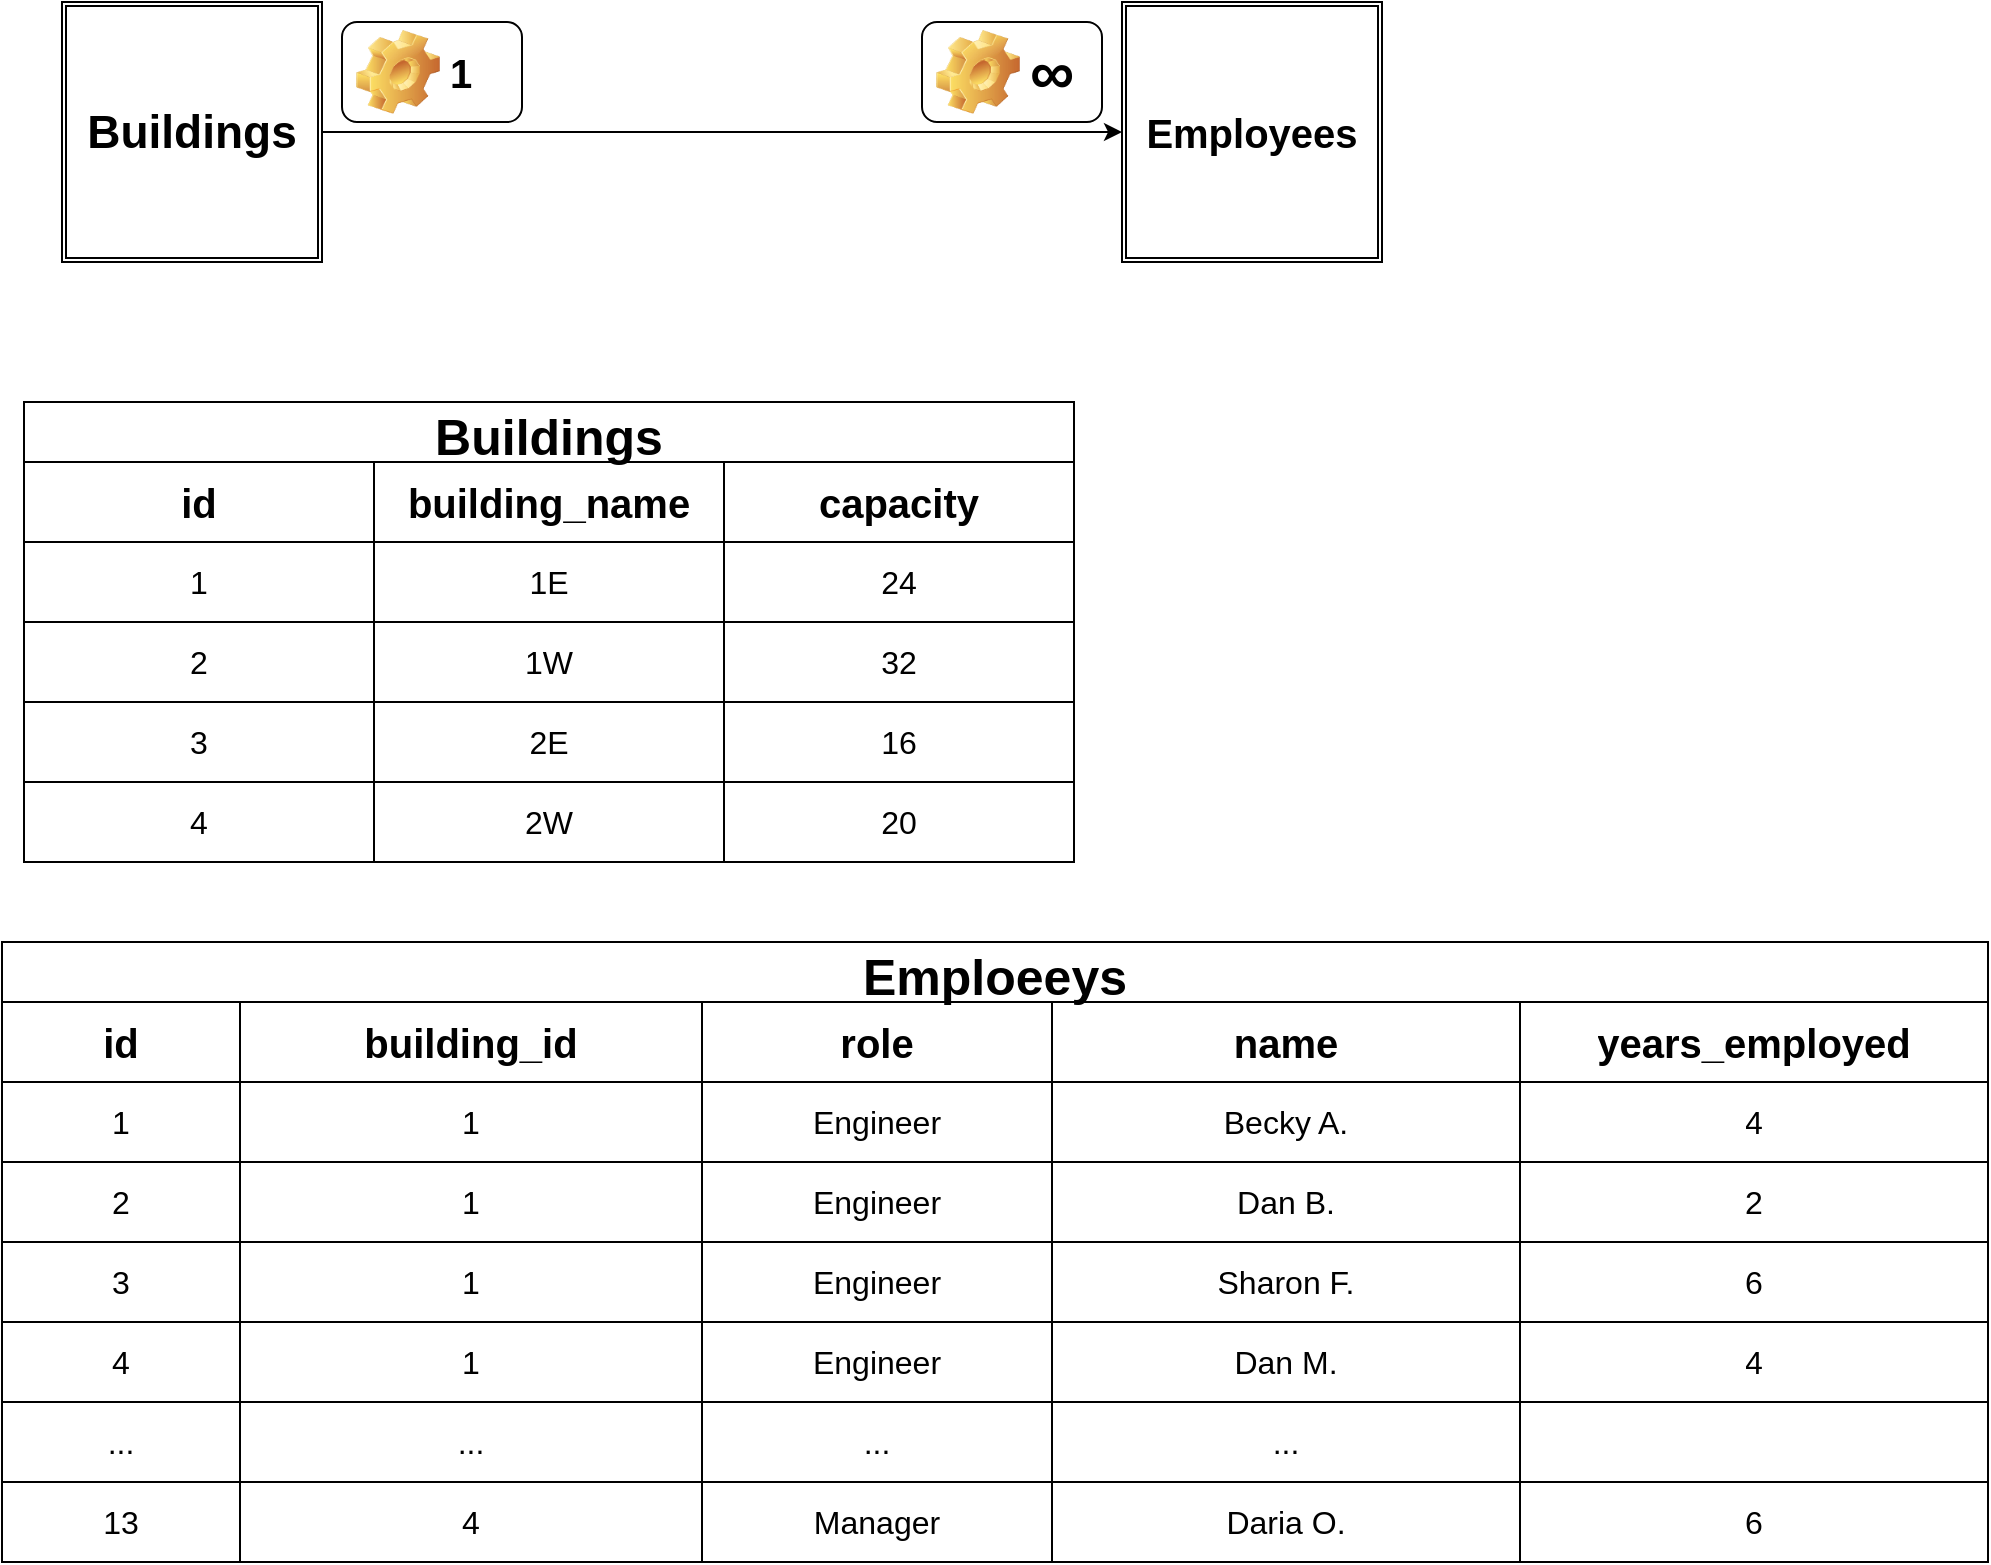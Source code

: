 <mxfile version="21.3.5" type="device">
  <diagram name="Page-1" id="ysEDhYn6W96OPs6aZYAN">
    <mxGraphModel dx="1050" dy="523" grid="1" gridSize="10" guides="1" tooltips="1" connect="1" arrows="1" fold="1" page="1" pageScale="1" pageWidth="850" pageHeight="1100" math="0" shadow="0">
      <root>
        <mxCell id="0" />
        <mxCell id="1" parent="0" />
        <mxCell id="_dxwfGi7OuIQV2-Ad4eb-3" value="" style="edgeStyle=orthogonalEdgeStyle;rounded=0;orthogonalLoop=1;jettySize=auto;html=1;" edge="1" parent="1" source="_dxwfGi7OuIQV2-Ad4eb-1" target="_dxwfGi7OuIQV2-Ad4eb-2">
          <mxGeometry relative="1" as="geometry" />
        </mxCell>
        <mxCell id="_dxwfGi7OuIQV2-Ad4eb-1" value="&lt;font style=&quot;font-size: 23px;&quot;&gt;&lt;b&gt;Buildings&lt;/b&gt;&lt;/font&gt;" style="shape=ext;double=1;whiteSpace=wrap;html=1;aspect=fixed;" vertex="1" parent="1">
          <mxGeometry x="50" y="30" width="130" height="130" as="geometry" />
        </mxCell>
        <mxCell id="_dxwfGi7OuIQV2-Ad4eb-2" value="&lt;font style=&quot;font-size: 20px;&quot;&gt;&lt;b&gt;Employees&lt;/b&gt;&lt;/font&gt;" style="shape=ext;double=1;whiteSpace=wrap;html=1;aspect=fixed;" vertex="1" parent="1">
          <mxGeometry x="580" y="30" width="130" height="130" as="geometry" />
        </mxCell>
        <mxCell id="_dxwfGi7OuIQV2-Ad4eb-4" value="&lt;font style=&quot;font-size: 20px;&quot;&gt;1&lt;/font&gt;" style="label;whiteSpace=wrap;html=1;image=img/clipart/Gear_128x128.png" vertex="1" parent="1">
          <mxGeometry x="190" y="40" width="90" height="50" as="geometry" />
        </mxCell>
        <mxCell id="_dxwfGi7OuIQV2-Ad4eb-5" value="&lt;font style=&quot;font-size: 31px;&quot;&gt;∞&lt;/font&gt;" style="label;whiteSpace=wrap;html=1;image=img/clipart/Gear_128x128.png" vertex="1" parent="1">
          <mxGeometry x="480" y="40" width="90" height="50" as="geometry" />
        </mxCell>
        <mxCell id="_dxwfGi7OuIQV2-Ad4eb-6" value="Buildings" style="shape=table;startSize=30;container=1;collapsible=0;childLayout=tableLayout;strokeColor=default;fontSize=25;fontStyle=1" vertex="1" parent="1">
          <mxGeometry x="31" y="230" width="525" height="230" as="geometry" />
        </mxCell>
        <mxCell id="_dxwfGi7OuIQV2-Ad4eb-7" value="" style="shape=tableRow;horizontal=0;startSize=0;swimlaneHead=0;swimlaneBody=0;strokeColor=inherit;top=0;left=0;bottom=0;right=0;collapsible=0;dropTarget=0;fillColor=none;points=[[0,0.5],[1,0.5]];portConstraint=eastwest;fontSize=16;" vertex="1" parent="_dxwfGi7OuIQV2-Ad4eb-6">
          <mxGeometry y="30" width="525" height="40" as="geometry" />
        </mxCell>
        <mxCell id="_dxwfGi7OuIQV2-Ad4eb-8" value="&lt;b&gt;&lt;font style=&quot;font-size: 20px;&quot;&gt;id&lt;/font&gt;&lt;/b&gt;" style="shape=partialRectangle;html=1;whiteSpace=wrap;connectable=0;strokeColor=inherit;overflow=hidden;fillColor=none;top=0;left=0;bottom=0;right=0;pointerEvents=1;fontSize=16;" vertex="1" parent="_dxwfGi7OuIQV2-Ad4eb-7">
          <mxGeometry width="175" height="40" as="geometry">
            <mxRectangle width="175" height="40" as="alternateBounds" />
          </mxGeometry>
        </mxCell>
        <mxCell id="_dxwfGi7OuIQV2-Ad4eb-9" value="&lt;b&gt;&lt;font style=&quot;font-size: 20px;&quot;&gt;building_name&lt;/font&gt;&lt;/b&gt;" style="shape=partialRectangle;html=1;whiteSpace=wrap;connectable=0;strokeColor=inherit;overflow=hidden;fillColor=none;top=0;left=0;bottom=0;right=0;pointerEvents=1;fontSize=16;" vertex="1" parent="_dxwfGi7OuIQV2-Ad4eb-7">
          <mxGeometry x="175" width="175" height="40" as="geometry">
            <mxRectangle width="175" height="40" as="alternateBounds" />
          </mxGeometry>
        </mxCell>
        <mxCell id="_dxwfGi7OuIQV2-Ad4eb-10" value="&lt;b&gt;&lt;font style=&quot;font-size: 20px;&quot;&gt;capacity&lt;/font&gt;&lt;/b&gt;" style="shape=partialRectangle;html=1;whiteSpace=wrap;connectable=0;strokeColor=inherit;overflow=hidden;fillColor=none;top=0;left=0;bottom=0;right=0;pointerEvents=1;fontSize=16;" vertex="1" parent="_dxwfGi7OuIQV2-Ad4eb-7">
          <mxGeometry x="350" width="175" height="40" as="geometry">
            <mxRectangle width="175" height="40" as="alternateBounds" />
          </mxGeometry>
        </mxCell>
        <mxCell id="_dxwfGi7OuIQV2-Ad4eb-13" value="" style="shape=tableRow;horizontal=0;startSize=0;swimlaneHead=0;swimlaneBody=0;strokeColor=inherit;top=0;left=0;bottom=0;right=0;collapsible=0;dropTarget=0;fillColor=none;points=[[0,0.5],[1,0.5]];portConstraint=eastwest;fontSize=16;" vertex="1" parent="_dxwfGi7OuIQV2-Ad4eb-6">
          <mxGeometry y="70" width="525" height="40" as="geometry" />
        </mxCell>
        <mxCell id="_dxwfGi7OuIQV2-Ad4eb-14" value="1" style="shape=partialRectangle;html=1;whiteSpace=wrap;connectable=0;strokeColor=inherit;overflow=hidden;fillColor=none;top=0;left=0;bottom=0;right=0;pointerEvents=1;fontSize=16;" vertex="1" parent="_dxwfGi7OuIQV2-Ad4eb-13">
          <mxGeometry width="175" height="40" as="geometry">
            <mxRectangle width="175" height="40" as="alternateBounds" />
          </mxGeometry>
        </mxCell>
        <mxCell id="_dxwfGi7OuIQV2-Ad4eb-15" value="1E" style="shape=partialRectangle;html=1;whiteSpace=wrap;connectable=0;strokeColor=inherit;overflow=hidden;fillColor=none;top=0;left=0;bottom=0;right=0;pointerEvents=1;fontSize=16;" vertex="1" parent="_dxwfGi7OuIQV2-Ad4eb-13">
          <mxGeometry x="175" width="175" height="40" as="geometry">
            <mxRectangle width="175" height="40" as="alternateBounds" />
          </mxGeometry>
        </mxCell>
        <mxCell id="_dxwfGi7OuIQV2-Ad4eb-16" value="24" style="shape=partialRectangle;html=1;whiteSpace=wrap;connectable=0;strokeColor=inherit;overflow=hidden;fillColor=none;top=0;left=0;bottom=0;right=0;pointerEvents=1;fontSize=16;" vertex="1" parent="_dxwfGi7OuIQV2-Ad4eb-13">
          <mxGeometry x="350" width="175" height="40" as="geometry">
            <mxRectangle width="175" height="40" as="alternateBounds" />
          </mxGeometry>
        </mxCell>
        <mxCell id="_dxwfGi7OuIQV2-Ad4eb-19" value="" style="shape=tableRow;horizontal=0;startSize=0;swimlaneHead=0;swimlaneBody=0;strokeColor=inherit;top=0;left=0;bottom=0;right=0;collapsible=0;dropTarget=0;fillColor=none;points=[[0,0.5],[1,0.5]];portConstraint=eastwest;fontSize=16;" vertex="1" parent="_dxwfGi7OuIQV2-Ad4eb-6">
          <mxGeometry y="110" width="525" height="40" as="geometry" />
        </mxCell>
        <mxCell id="_dxwfGi7OuIQV2-Ad4eb-20" value="2" style="shape=partialRectangle;html=1;whiteSpace=wrap;connectable=0;strokeColor=inherit;overflow=hidden;fillColor=none;top=0;left=0;bottom=0;right=0;pointerEvents=1;fontSize=16;" vertex="1" parent="_dxwfGi7OuIQV2-Ad4eb-19">
          <mxGeometry width="175" height="40" as="geometry">
            <mxRectangle width="175" height="40" as="alternateBounds" />
          </mxGeometry>
        </mxCell>
        <mxCell id="_dxwfGi7OuIQV2-Ad4eb-21" value="1W" style="shape=partialRectangle;html=1;whiteSpace=wrap;connectable=0;strokeColor=inherit;overflow=hidden;fillColor=none;top=0;left=0;bottom=0;right=0;pointerEvents=1;fontSize=16;" vertex="1" parent="_dxwfGi7OuIQV2-Ad4eb-19">
          <mxGeometry x="175" width="175" height="40" as="geometry">
            <mxRectangle width="175" height="40" as="alternateBounds" />
          </mxGeometry>
        </mxCell>
        <mxCell id="_dxwfGi7OuIQV2-Ad4eb-22" value="32" style="shape=partialRectangle;html=1;whiteSpace=wrap;connectable=0;strokeColor=inherit;overflow=hidden;fillColor=none;top=0;left=0;bottom=0;right=0;pointerEvents=1;fontSize=16;" vertex="1" parent="_dxwfGi7OuIQV2-Ad4eb-19">
          <mxGeometry x="350" width="175" height="40" as="geometry">
            <mxRectangle width="175" height="40" as="alternateBounds" />
          </mxGeometry>
        </mxCell>
        <mxCell id="_dxwfGi7OuIQV2-Ad4eb-25" style="shape=tableRow;horizontal=0;startSize=0;swimlaneHead=0;swimlaneBody=0;strokeColor=inherit;top=0;left=0;bottom=0;right=0;collapsible=0;dropTarget=0;fillColor=none;points=[[0,0.5],[1,0.5]];portConstraint=eastwest;fontSize=16;" vertex="1" parent="_dxwfGi7OuIQV2-Ad4eb-6">
          <mxGeometry y="150" width="525" height="40" as="geometry" />
        </mxCell>
        <mxCell id="_dxwfGi7OuIQV2-Ad4eb-26" value="3" style="shape=partialRectangle;html=1;whiteSpace=wrap;connectable=0;strokeColor=inherit;overflow=hidden;fillColor=none;top=0;left=0;bottom=0;right=0;pointerEvents=1;fontSize=16;" vertex="1" parent="_dxwfGi7OuIQV2-Ad4eb-25">
          <mxGeometry width="175" height="40" as="geometry">
            <mxRectangle width="175" height="40" as="alternateBounds" />
          </mxGeometry>
        </mxCell>
        <mxCell id="_dxwfGi7OuIQV2-Ad4eb-27" value="2E" style="shape=partialRectangle;html=1;whiteSpace=wrap;connectable=0;strokeColor=inherit;overflow=hidden;fillColor=none;top=0;left=0;bottom=0;right=0;pointerEvents=1;fontSize=16;" vertex="1" parent="_dxwfGi7OuIQV2-Ad4eb-25">
          <mxGeometry x="175" width="175" height="40" as="geometry">
            <mxRectangle width="175" height="40" as="alternateBounds" />
          </mxGeometry>
        </mxCell>
        <mxCell id="_dxwfGi7OuIQV2-Ad4eb-28" value="16" style="shape=partialRectangle;html=1;whiteSpace=wrap;connectable=0;strokeColor=inherit;overflow=hidden;fillColor=none;top=0;left=0;bottom=0;right=0;pointerEvents=1;fontSize=16;" vertex="1" parent="_dxwfGi7OuIQV2-Ad4eb-25">
          <mxGeometry x="350" width="175" height="40" as="geometry">
            <mxRectangle width="175" height="40" as="alternateBounds" />
          </mxGeometry>
        </mxCell>
        <mxCell id="_dxwfGi7OuIQV2-Ad4eb-31" style="shape=tableRow;horizontal=0;startSize=0;swimlaneHead=0;swimlaneBody=0;strokeColor=inherit;top=0;left=0;bottom=0;right=0;collapsible=0;dropTarget=0;fillColor=none;points=[[0,0.5],[1,0.5]];portConstraint=eastwest;fontSize=16;" vertex="1" parent="_dxwfGi7OuIQV2-Ad4eb-6">
          <mxGeometry y="190" width="525" height="40" as="geometry" />
        </mxCell>
        <mxCell id="_dxwfGi7OuIQV2-Ad4eb-32" value="4" style="shape=partialRectangle;html=1;whiteSpace=wrap;connectable=0;strokeColor=inherit;overflow=hidden;fillColor=none;top=0;left=0;bottom=0;right=0;pointerEvents=1;fontSize=16;" vertex="1" parent="_dxwfGi7OuIQV2-Ad4eb-31">
          <mxGeometry width="175" height="40" as="geometry">
            <mxRectangle width="175" height="40" as="alternateBounds" />
          </mxGeometry>
        </mxCell>
        <mxCell id="_dxwfGi7OuIQV2-Ad4eb-33" value="2W" style="shape=partialRectangle;html=1;whiteSpace=wrap;connectable=0;strokeColor=inherit;overflow=hidden;fillColor=none;top=0;left=0;bottom=0;right=0;pointerEvents=1;fontSize=16;" vertex="1" parent="_dxwfGi7OuIQV2-Ad4eb-31">
          <mxGeometry x="175" width="175" height="40" as="geometry">
            <mxRectangle width="175" height="40" as="alternateBounds" />
          </mxGeometry>
        </mxCell>
        <mxCell id="_dxwfGi7OuIQV2-Ad4eb-34" value="20" style="shape=partialRectangle;html=1;whiteSpace=wrap;connectable=0;strokeColor=inherit;overflow=hidden;fillColor=none;top=0;left=0;bottom=0;right=0;pointerEvents=1;fontSize=16;" vertex="1" parent="_dxwfGi7OuIQV2-Ad4eb-31">
          <mxGeometry x="350" width="175" height="40" as="geometry">
            <mxRectangle width="175" height="40" as="alternateBounds" />
          </mxGeometry>
        </mxCell>
        <mxCell id="_dxwfGi7OuIQV2-Ad4eb-49" value="Emploeeys" style="shape=table;startSize=30;container=1;collapsible=0;childLayout=tableLayout;strokeColor=default;fontSize=25;fontStyle=1" vertex="1" parent="1">
          <mxGeometry x="20" y="500" width="993" height="310" as="geometry" />
        </mxCell>
        <mxCell id="_dxwfGi7OuIQV2-Ad4eb-50" value="" style="shape=tableRow;horizontal=0;startSize=0;swimlaneHead=0;swimlaneBody=0;strokeColor=inherit;top=0;left=0;bottom=0;right=0;collapsible=0;dropTarget=0;fillColor=none;points=[[0,0.5],[1,0.5]];portConstraint=eastwest;fontSize=16;" vertex="1" parent="_dxwfGi7OuIQV2-Ad4eb-49">
          <mxGeometry y="30" width="993" height="40" as="geometry" />
        </mxCell>
        <mxCell id="_dxwfGi7OuIQV2-Ad4eb-51" value="&lt;b&gt;&lt;font style=&quot;font-size: 20px;&quot;&gt;id&lt;/font&gt;&lt;/b&gt;" style="shape=partialRectangle;html=1;whiteSpace=wrap;connectable=0;strokeColor=inherit;overflow=hidden;fillColor=none;top=0;left=0;bottom=0;right=0;pointerEvents=1;fontSize=16;" vertex="1" parent="_dxwfGi7OuIQV2-Ad4eb-50">
          <mxGeometry width="119" height="40" as="geometry">
            <mxRectangle width="119" height="40" as="alternateBounds" />
          </mxGeometry>
        </mxCell>
        <mxCell id="_dxwfGi7OuIQV2-Ad4eb-52" value="&lt;b&gt;&lt;font style=&quot;font-size: 20px;&quot;&gt;building_id&lt;/font&gt;&lt;/b&gt;" style="shape=partialRectangle;html=1;whiteSpace=wrap;connectable=0;strokeColor=inherit;overflow=hidden;fillColor=none;top=0;left=0;bottom=0;right=0;pointerEvents=1;fontSize=16;" vertex="1" parent="_dxwfGi7OuIQV2-Ad4eb-50">
          <mxGeometry x="119" width="231" height="40" as="geometry">
            <mxRectangle width="231" height="40" as="alternateBounds" />
          </mxGeometry>
        </mxCell>
        <mxCell id="_dxwfGi7OuIQV2-Ad4eb-53" value="&lt;b&gt;&lt;font style=&quot;font-size: 20px;&quot;&gt;role&lt;/font&gt;&lt;/b&gt;" style="shape=partialRectangle;html=1;whiteSpace=wrap;connectable=0;strokeColor=inherit;overflow=hidden;fillColor=none;top=0;left=0;bottom=0;right=0;pointerEvents=1;fontSize=16;" vertex="1" parent="_dxwfGi7OuIQV2-Ad4eb-50">
          <mxGeometry x="350" width="175" height="40" as="geometry">
            <mxRectangle width="175" height="40" as="alternateBounds" />
          </mxGeometry>
        </mxCell>
        <mxCell id="_dxwfGi7OuIQV2-Ad4eb-54" value="&lt;b&gt;&lt;font style=&quot;font-size: 20px;&quot;&gt;name&lt;/font&gt;&lt;/b&gt;" style="shape=partialRectangle;html=1;whiteSpace=wrap;connectable=0;strokeColor=inherit;overflow=hidden;fillColor=none;top=0;left=0;bottom=0;right=0;pointerEvents=1;fontSize=16;" vertex="1" parent="_dxwfGi7OuIQV2-Ad4eb-50">
          <mxGeometry x="525" width="234" height="40" as="geometry">
            <mxRectangle width="234" height="40" as="alternateBounds" />
          </mxGeometry>
        </mxCell>
        <mxCell id="_dxwfGi7OuIQV2-Ad4eb-92" value="&lt;font style=&quot;font-size: 20px;&quot;&gt;&lt;b&gt;years_employed&lt;/b&gt;&lt;/font&gt;" style="shape=partialRectangle;html=1;whiteSpace=wrap;connectable=0;strokeColor=inherit;overflow=hidden;fillColor=none;top=0;left=0;bottom=0;right=0;pointerEvents=1;fontSize=16;" vertex="1" parent="_dxwfGi7OuIQV2-Ad4eb-50">
          <mxGeometry x="759" width="234" height="40" as="geometry">
            <mxRectangle width="234" height="40" as="alternateBounds" />
          </mxGeometry>
        </mxCell>
        <mxCell id="_dxwfGi7OuIQV2-Ad4eb-56" value="" style="shape=tableRow;horizontal=0;startSize=0;swimlaneHead=0;swimlaneBody=0;strokeColor=inherit;top=0;left=0;bottom=0;right=0;collapsible=0;dropTarget=0;fillColor=none;points=[[0,0.5],[1,0.5]];portConstraint=eastwest;fontSize=16;" vertex="1" parent="_dxwfGi7OuIQV2-Ad4eb-49">
          <mxGeometry y="70" width="993" height="40" as="geometry" />
        </mxCell>
        <mxCell id="_dxwfGi7OuIQV2-Ad4eb-57" value="1" style="shape=partialRectangle;html=1;whiteSpace=wrap;connectable=0;strokeColor=inherit;overflow=hidden;fillColor=none;top=0;left=0;bottom=0;right=0;pointerEvents=1;fontSize=16;" vertex="1" parent="_dxwfGi7OuIQV2-Ad4eb-56">
          <mxGeometry width="119" height="40" as="geometry">
            <mxRectangle width="119" height="40" as="alternateBounds" />
          </mxGeometry>
        </mxCell>
        <mxCell id="_dxwfGi7OuIQV2-Ad4eb-58" value="1" style="shape=partialRectangle;html=1;whiteSpace=wrap;connectable=0;strokeColor=inherit;overflow=hidden;fillColor=none;top=0;left=0;bottom=0;right=0;pointerEvents=1;fontSize=16;" vertex="1" parent="_dxwfGi7OuIQV2-Ad4eb-56">
          <mxGeometry x="119" width="231" height="40" as="geometry">
            <mxRectangle width="231" height="40" as="alternateBounds" />
          </mxGeometry>
        </mxCell>
        <mxCell id="_dxwfGi7OuIQV2-Ad4eb-59" value="Engineer" style="shape=partialRectangle;html=1;whiteSpace=wrap;connectable=0;strokeColor=inherit;overflow=hidden;fillColor=none;top=0;left=0;bottom=0;right=0;pointerEvents=1;fontSize=16;" vertex="1" parent="_dxwfGi7OuIQV2-Ad4eb-56">
          <mxGeometry x="350" width="175" height="40" as="geometry">
            <mxRectangle width="175" height="40" as="alternateBounds" />
          </mxGeometry>
        </mxCell>
        <mxCell id="_dxwfGi7OuIQV2-Ad4eb-60" value="Becky A." style="shape=partialRectangle;html=1;whiteSpace=wrap;connectable=0;strokeColor=inherit;overflow=hidden;fillColor=none;top=0;left=0;bottom=0;right=0;pointerEvents=1;fontSize=16;" vertex="1" parent="_dxwfGi7OuIQV2-Ad4eb-56">
          <mxGeometry x="525" width="234" height="40" as="geometry">
            <mxRectangle width="234" height="40" as="alternateBounds" />
          </mxGeometry>
        </mxCell>
        <mxCell id="_dxwfGi7OuIQV2-Ad4eb-93" value="4" style="shape=partialRectangle;html=1;whiteSpace=wrap;connectable=0;strokeColor=inherit;overflow=hidden;fillColor=none;top=0;left=0;bottom=0;right=0;pointerEvents=1;fontSize=16;" vertex="1" parent="_dxwfGi7OuIQV2-Ad4eb-56">
          <mxGeometry x="759" width="234" height="40" as="geometry">
            <mxRectangle width="234" height="40" as="alternateBounds" />
          </mxGeometry>
        </mxCell>
        <mxCell id="_dxwfGi7OuIQV2-Ad4eb-62" value="" style="shape=tableRow;horizontal=0;startSize=0;swimlaneHead=0;swimlaneBody=0;strokeColor=inherit;top=0;left=0;bottom=0;right=0;collapsible=0;dropTarget=0;fillColor=none;points=[[0,0.5],[1,0.5]];portConstraint=eastwest;fontSize=16;" vertex="1" parent="_dxwfGi7OuIQV2-Ad4eb-49">
          <mxGeometry y="110" width="993" height="40" as="geometry" />
        </mxCell>
        <mxCell id="_dxwfGi7OuIQV2-Ad4eb-63" value="2" style="shape=partialRectangle;html=1;whiteSpace=wrap;connectable=0;strokeColor=inherit;overflow=hidden;fillColor=none;top=0;left=0;bottom=0;right=0;pointerEvents=1;fontSize=16;" vertex="1" parent="_dxwfGi7OuIQV2-Ad4eb-62">
          <mxGeometry width="119" height="40" as="geometry">
            <mxRectangle width="119" height="40" as="alternateBounds" />
          </mxGeometry>
        </mxCell>
        <mxCell id="_dxwfGi7OuIQV2-Ad4eb-64" value="1" style="shape=partialRectangle;html=1;whiteSpace=wrap;connectable=0;strokeColor=inherit;overflow=hidden;fillColor=none;top=0;left=0;bottom=0;right=0;pointerEvents=1;fontSize=16;" vertex="1" parent="_dxwfGi7OuIQV2-Ad4eb-62">
          <mxGeometry x="119" width="231" height="40" as="geometry">
            <mxRectangle width="231" height="40" as="alternateBounds" />
          </mxGeometry>
        </mxCell>
        <mxCell id="_dxwfGi7OuIQV2-Ad4eb-65" value="Engineer" style="shape=partialRectangle;html=1;whiteSpace=wrap;connectable=0;strokeColor=inherit;overflow=hidden;fillColor=none;top=0;left=0;bottom=0;right=0;pointerEvents=1;fontSize=16;" vertex="1" parent="_dxwfGi7OuIQV2-Ad4eb-62">
          <mxGeometry x="350" width="175" height="40" as="geometry">
            <mxRectangle width="175" height="40" as="alternateBounds" />
          </mxGeometry>
        </mxCell>
        <mxCell id="_dxwfGi7OuIQV2-Ad4eb-66" value="Dan B." style="shape=partialRectangle;html=1;whiteSpace=wrap;connectable=0;strokeColor=inherit;overflow=hidden;fillColor=none;top=0;left=0;bottom=0;right=0;pointerEvents=1;fontSize=16;" vertex="1" parent="_dxwfGi7OuIQV2-Ad4eb-62">
          <mxGeometry x="525" width="234" height="40" as="geometry">
            <mxRectangle width="234" height="40" as="alternateBounds" />
          </mxGeometry>
        </mxCell>
        <mxCell id="_dxwfGi7OuIQV2-Ad4eb-94" value="2" style="shape=partialRectangle;html=1;whiteSpace=wrap;connectable=0;strokeColor=inherit;overflow=hidden;fillColor=none;top=0;left=0;bottom=0;right=0;pointerEvents=1;fontSize=16;" vertex="1" parent="_dxwfGi7OuIQV2-Ad4eb-62">
          <mxGeometry x="759" width="234" height="40" as="geometry">
            <mxRectangle width="234" height="40" as="alternateBounds" />
          </mxGeometry>
        </mxCell>
        <mxCell id="_dxwfGi7OuIQV2-Ad4eb-68" style="shape=tableRow;horizontal=0;startSize=0;swimlaneHead=0;swimlaneBody=0;strokeColor=inherit;top=0;left=0;bottom=0;right=0;collapsible=0;dropTarget=0;fillColor=none;points=[[0,0.5],[1,0.5]];portConstraint=eastwest;fontSize=16;" vertex="1" parent="_dxwfGi7OuIQV2-Ad4eb-49">
          <mxGeometry y="150" width="993" height="40" as="geometry" />
        </mxCell>
        <mxCell id="_dxwfGi7OuIQV2-Ad4eb-69" value="3" style="shape=partialRectangle;html=1;whiteSpace=wrap;connectable=0;strokeColor=inherit;overflow=hidden;fillColor=none;top=0;left=0;bottom=0;right=0;pointerEvents=1;fontSize=16;" vertex="1" parent="_dxwfGi7OuIQV2-Ad4eb-68">
          <mxGeometry width="119" height="40" as="geometry">
            <mxRectangle width="119" height="40" as="alternateBounds" />
          </mxGeometry>
        </mxCell>
        <mxCell id="_dxwfGi7OuIQV2-Ad4eb-70" value="1" style="shape=partialRectangle;html=1;whiteSpace=wrap;connectable=0;strokeColor=inherit;overflow=hidden;fillColor=none;top=0;left=0;bottom=0;right=0;pointerEvents=1;fontSize=16;" vertex="1" parent="_dxwfGi7OuIQV2-Ad4eb-68">
          <mxGeometry x="119" width="231" height="40" as="geometry">
            <mxRectangle width="231" height="40" as="alternateBounds" />
          </mxGeometry>
        </mxCell>
        <mxCell id="_dxwfGi7OuIQV2-Ad4eb-71" value="Engineer" style="shape=partialRectangle;html=1;whiteSpace=wrap;connectable=0;strokeColor=inherit;overflow=hidden;fillColor=none;top=0;left=0;bottom=0;right=0;pointerEvents=1;fontSize=16;" vertex="1" parent="_dxwfGi7OuIQV2-Ad4eb-68">
          <mxGeometry x="350" width="175" height="40" as="geometry">
            <mxRectangle width="175" height="40" as="alternateBounds" />
          </mxGeometry>
        </mxCell>
        <mxCell id="_dxwfGi7OuIQV2-Ad4eb-72" value="Sharon F." style="shape=partialRectangle;html=1;whiteSpace=wrap;connectable=0;strokeColor=inherit;overflow=hidden;fillColor=none;top=0;left=0;bottom=0;right=0;pointerEvents=1;fontSize=16;" vertex="1" parent="_dxwfGi7OuIQV2-Ad4eb-68">
          <mxGeometry x="525" width="234" height="40" as="geometry">
            <mxRectangle width="234" height="40" as="alternateBounds" />
          </mxGeometry>
        </mxCell>
        <mxCell id="_dxwfGi7OuIQV2-Ad4eb-95" value="6" style="shape=partialRectangle;html=1;whiteSpace=wrap;connectable=0;strokeColor=inherit;overflow=hidden;fillColor=none;top=0;left=0;bottom=0;right=0;pointerEvents=1;fontSize=16;" vertex="1" parent="_dxwfGi7OuIQV2-Ad4eb-68">
          <mxGeometry x="759" width="234" height="40" as="geometry">
            <mxRectangle width="234" height="40" as="alternateBounds" />
          </mxGeometry>
        </mxCell>
        <mxCell id="_dxwfGi7OuIQV2-Ad4eb-74" style="shape=tableRow;horizontal=0;startSize=0;swimlaneHead=0;swimlaneBody=0;strokeColor=inherit;top=0;left=0;bottom=0;right=0;collapsible=0;dropTarget=0;fillColor=none;points=[[0,0.5],[1,0.5]];portConstraint=eastwest;fontSize=16;" vertex="1" parent="_dxwfGi7OuIQV2-Ad4eb-49">
          <mxGeometry y="190" width="993" height="40" as="geometry" />
        </mxCell>
        <mxCell id="_dxwfGi7OuIQV2-Ad4eb-75" value="4" style="shape=partialRectangle;html=1;whiteSpace=wrap;connectable=0;strokeColor=inherit;overflow=hidden;fillColor=none;top=0;left=0;bottom=0;right=0;pointerEvents=1;fontSize=16;" vertex="1" parent="_dxwfGi7OuIQV2-Ad4eb-74">
          <mxGeometry width="119" height="40" as="geometry">
            <mxRectangle width="119" height="40" as="alternateBounds" />
          </mxGeometry>
        </mxCell>
        <mxCell id="_dxwfGi7OuIQV2-Ad4eb-76" value="1" style="shape=partialRectangle;html=1;whiteSpace=wrap;connectable=0;strokeColor=inherit;overflow=hidden;fillColor=none;top=0;left=0;bottom=0;right=0;pointerEvents=1;fontSize=16;" vertex="1" parent="_dxwfGi7OuIQV2-Ad4eb-74">
          <mxGeometry x="119" width="231" height="40" as="geometry">
            <mxRectangle width="231" height="40" as="alternateBounds" />
          </mxGeometry>
        </mxCell>
        <mxCell id="_dxwfGi7OuIQV2-Ad4eb-77" value="Engineer" style="shape=partialRectangle;html=1;whiteSpace=wrap;connectable=0;strokeColor=inherit;overflow=hidden;fillColor=none;top=0;left=0;bottom=0;right=0;pointerEvents=1;fontSize=16;" vertex="1" parent="_dxwfGi7OuIQV2-Ad4eb-74">
          <mxGeometry x="350" width="175" height="40" as="geometry">
            <mxRectangle width="175" height="40" as="alternateBounds" />
          </mxGeometry>
        </mxCell>
        <mxCell id="_dxwfGi7OuIQV2-Ad4eb-78" value="Dan M." style="shape=partialRectangle;html=1;whiteSpace=wrap;connectable=0;strokeColor=inherit;overflow=hidden;fillColor=none;top=0;left=0;bottom=0;right=0;pointerEvents=1;fontSize=16;" vertex="1" parent="_dxwfGi7OuIQV2-Ad4eb-74">
          <mxGeometry x="525" width="234" height="40" as="geometry">
            <mxRectangle width="234" height="40" as="alternateBounds" />
          </mxGeometry>
        </mxCell>
        <mxCell id="_dxwfGi7OuIQV2-Ad4eb-96" value="4" style="shape=partialRectangle;html=1;whiteSpace=wrap;connectable=0;strokeColor=inherit;overflow=hidden;fillColor=none;top=0;left=0;bottom=0;right=0;pointerEvents=1;fontSize=16;" vertex="1" parent="_dxwfGi7OuIQV2-Ad4eb-74">
          <mxGeometry x="759" width="234" height="40" as="geometry">
            <mxRectangle width="234" height="40" as="alternateBounds" />
          </mxGeometry>
        </mxCell>
        <mxCell id="_dxwfGi7OuIQV2-Ad4eb-80" style="shape=tableRow;horizontal=0;startSize=0;swimlaneHead=0;swimlaneBody=0;strokeColor=inherit;top=0;left=0;bottom=0;right=0;collapsible=0;dropTarget=0;fillColor=none;points=[[0,0.5],[1,0.5]];portConstraint=eastwest;fontSize=16;" vertex="1" parent="_dxwfGi7OuIQV2-Ad4eb-49">
          <mxGeometry y="230" width="993" height="40" as="geometry" />
        </mxCell>
        <mxCell id="_dxwfGi7OuIQV2-Ad4eb-81" value="..." style="shape=partialRectangle;html=1;whiteSpace=wrap;connectable=0;strokeColor=inherit;overflow=hidden;fillColor=none;top=0;left=0;bottom=0;right=0;pointerEvents=1;fontSize=16;" vertex="1" parent="_dxwfGi7OuIQV2-Ad4eb-80">
          <mxGeometry width="119" height="40" as="geometry">
            <mxRectangle width="119" height="40" as="alternateBounds" />
          </mxGeometry>
        </mxCell>
        <mxCell id="_dxwfGi7OuIQV2-Ad4eb-82" value="..." style="shape=partialRectangle;html=1;whiteSpace=wrap;connectable=0;strokeColor=inherit;overflow=hidden;fillColor=none;top=0;left=0;bottom=0;right=0;pointerEvents=1;fontSize=16;" vertex="1" parent="_dxwfGi7OuIQV2-Ad4eb-80">
          <mxGeometry x="119" width="231" height="40" as="geometry">
            <mxRectangle width="231" height="40" as="alternateBounds" />
          </mxGeometry>
        </mxCell>
        <mxCell id="_dxwfGi7OuIQV2-Ad4eb-83" value="..." style="shape=partialRectangle;html=1;whiteSpace=wrap;connectable=0;strokeColor=inherit;overflow=hidden;fillColor=none;top=0;left=0;bottom=0;right=0;pointerEvents=1;fontSize=16;" vertex="1" parent="_dxwfGi7OuIQV2-Ad4eb-80">
          <mxGeometry x="350" width="175" height="40" as="geometry">
            <mxRectangle width="175" height="40" as="alternateBounds" />
          </mxGeometry>
        </mxCell>
        <mxCell id="_dxwfGi7OuIQV2-Ad4eb-84" value="..." style="shape=partialRectangle;html=1;whiteSpace=wrap;connectable=0;strokeColor=inherit;overflow=hidden;fillColor=none;top=0;left=0;bottom=0;right=0;pointerEvents=1;fontSize=16;" vertex="1" parent="_dxwfGi7OuIQV2-Ad4eb-80">
          <mxGeometry x="525" width="234" height="40" as="geometry">
            <mxRectangle width="234" height="40" as="alternateBounds" />
          </mxGeometry>
        </mxCell>
        <mxCell id="_dxwfGi7OuIQV2-Ad4eb-97" style="shape=partialRectangle;html=1;whiteSpace=wrap;connectable=0;strokeColor=inherit;overflow=hidden;fillColor=none;top=0;left=0;bottom=0;right=0;pointerEvents=1;fontSize=16;" vertex="1" parent="_dxwfGi7OuIQV2-Ad4eb-80">
          <mxGeometry x="759" width="234" height="40" as="geometry">
            <mxRectangle width="234" height="40" as="alternateBounds" />
          </mxGeometry>
        </mxCell>
        <mxCell id="_dxwfGi7OuIQV2-Ad4eb-86" style="shape=tableRow;horizontal=0;startSize=0;swimlaneHead=0;swimlaneBody=0;strokeColor=inherit;top=0;left=0;bottom=0;right=0;collapsible=0;dropTarget=0;fillColor=none;points=[[0,0.5],[1,0.5]];portConstraint=eastwest;fontSize=16;" vertex="1" parent="_dxwfGi7OuIQV2-Ad4eb-49">
          <mxGeometry y="270" width="993" height="40" as="geometry" />
        </mxCell>
        <mxCell id="_dxwfGi7OuIQV2-Ad4eb-87" value="13" style="shape=partialRectangle;html=1;whiteSpace=wrap;connectable=0;strokeColor=inherit;overflow=hidden;fillColor=none;top=0;left=0;bottom=0;right=0;pointerEvents=1;fontSize=16;" vertex="1" parent="_dxwfGi7OuIQV2-Ad4eb-86">
          <mxGeometry width="119" height="40" as="geometry">
            <mxRectangle width="119" height="40" as="alternateBounds" />
          </mxGeometry>
        </mxCell>
        <mxCell id="_dxwfGi7OuIQV2-Ad4eb-88" value="4" style="shape=partialRectangle;html=1;whiteSpace=wrap;connectable=0;strokeColor=inherit;overflow=hidden;fillColor=none;top=0;left=0;bottom=0;right=0;pointerEvents=1;fontSize=16;" vertex="1" parent="_dxwfGi7OuIQV2-Ad4eb-86">
          <mxGeometry x="119" width="231" height="40" as="geometry">
            <mxRectangle width="231" height="40" as="alternateBounds" />
          </mxGeometry>
        </mxCell>
        <mxCell id="_dxwfGi7OuIQV2-Ad4eb-89" value="Manager" style="shape=partialRectangle;html=1;whiteSpace=wrap;connectable=0;strokeColor=inherit;overflow=hidden;fillColor=none;top=0;left=0;bottom=0;right=0;pointerEvents=1;fontSize=16;" vertex="1" parent="_dxwfGi7OuIQV2-Ad4eb-86">
          <mxGeometry x="350" width="175" height="40" as="geometry">
            <mxRectangle width="175" height="40" as="alternateBounds" />
          </mxGeometry>
        </mxCell>
        <mxCell id="_dxwfGi7OuIQV2-Ad4eb-90" value="Daria O." style="shape=partialRectangle;html=1;whiteSpace=wrap;connectable=0;strokeColor=inherit;overflow=hidden;fillColor=none;top=0;left=0;bottom=0;right=0;pointerEvents=1;fontSize=16;" vertex="1" parent="_dxwfGi7OuIQV2-Ad4eb-86">
          <mxGeometry x="525" width="234" height="40" as="geometry">
            <mxRectangle width="234" height="40" as="alternateBounds" />
          </mxGeometry>
        </mxCell>
        <mxCell id="_dxwfGi7OuIQV2-Ad4eb-98" value="6" style="shape=partialRectangle;html=1;whiteSpace=wrap;connectable=0;strokeColor=inherit;overflow=hidden;fillColor=none;top=0;left=0;bottom=0;right=0;pointerEvents=1;fontSize=16;" vertex="1" parent="_dxwfGi7OuIQV2-Ad4eb-86">
          <mxGeometry x="759" width="234" height="40" as="geometry">
            <mxRectangle width="234" height="40" as="alternateBounds" />
          </mxGeometry>
        </mxCell>
      </root>
    </mxGraphModel>
  </diagram>
</mxfile>
